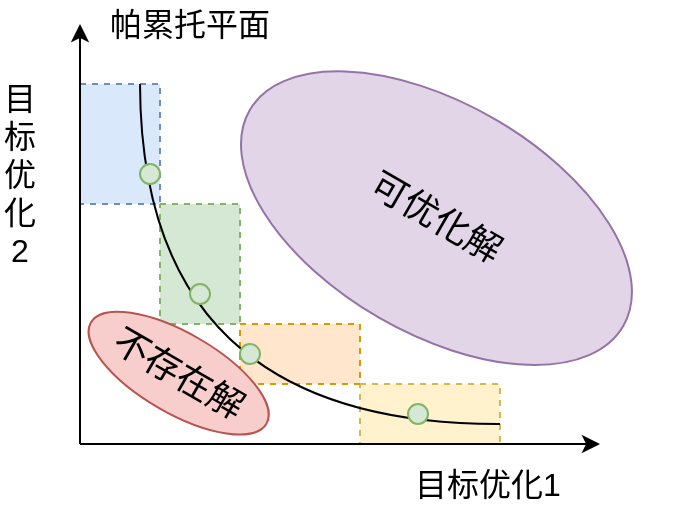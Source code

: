 <mxfile version="16.0.0" type="github">
  <diagram id="Hi89tg7gsNN0-JbyFkiW" name="第 1 页">
    <mxGraphModel dx="870" dy="538" grid="1" gridSize="10" guides="1" tooltips="1" connect="1" arrows="1" fold="1" page="1" pageScale="1" pageWidth="827" pageHeight="1169" math="0" shadow="0">
      <root>
        <mxCell id="0" />
        <mxCell id="1" parent="0" />
        <mxCell id="IyjVdfdIFQsCQNOVYeXI-3" value="" style="rounded=0;whiteSpace=wrap;html=1;dashed=1;fillColor=#fff2cc;strokeColor=#d6b656;" vertex="1" parent="1">
          <mxGeometry x="380" y="310" width="70" height="30" as="geometry" />
        </mxCell>
        <mxCell id="IyjVdfdIFQsCQNOVYeXI-4" value="" style="rounded=0;whiteSpace=wrap;html=1;dashed=1;fillColor=#ffe6cc;strokeColor=#d79b00;" vertex="1" parent="1">
          <mxGeometry x="320" y="280" width="60" height="30" as="geometry" />
        </mxCell>
        <mxCell id="IyjVdfdIFQsCQNOVYeXI-5" value="" style="rounded=0;whiteSpace=wrap;html=1;dashed=1;fillColor=#d5e8d4;strokeColor=#82b366;" vertex="1" parent="1">
          <mxGeometry x="280" y="220" width="40" height="60" as="geometry" />
        </mxCell>
        <mxCell id="IyjVdfdIFQsCQNOVYeXI-6" value="" style="rounded=0;whiteSpace=wrap;html=1;dashed=1;fillColor=#dae8fc;strokeColor=#6c8ebf;" vertex="1" parent="1">
          <mxGeometry x="240" y="160" width="40" height="60" as="geometry" />
        </mxCell>
        <mxCell id="IyjVdfdIFQsCQNOVYeXI-7" value="" style="endArrow=classic;html=1;" edge="1" parent="1">
          <mxGeometry width="50" height="50" relative="1" as="geometry">
            <mxPoint x="240" y="340" as="sourcePoint" />
            <mxPoint x="240" y="130" as="targetPoint" />
          </mxGeometry>
        </mxCell>
        <mxCell id="IyjVdfdIFQsCQNOVYeXI-8" value="" style="endArrow=classic;html=1;" edge="1" parent="1">
          <mxGeometry width="50" height="50" relative="1" as="geometry">
            <mxPoint x="240" y="340" as="sourcePoint" />
            <mxPoint x="500" y="340" as="targetPoint" />
          </mxGeometry>
        </mxCell>
        <mxCell id="IyjVdfdIFQsCQNOVYeXI-9" value="" style="endArrow=none;html=1;edgeStyle=orthogonalEdgeStyle;curved=1;endFill=0;" edge="1" parent="1">
          <mxGeometry width="50" height="50" relative="1" as="geometry">
            <mxPoint x="450" y="330" as="sourcePoint" />
            <mxPoint x="270" y="160" as="targetPoint" />
          </mxGeometry>
        </mxCell>
        <mxCell id="IyjVdfdIFQsCQNOVYeXI-10" value="" style="ellipse;whiteSpace=wrap;html=1;aspect=fixed;fillColor=#d5e8d4;strokeColor=#82b366;" vertex="1" parent="1">
          <mxGeometry x="404" y="320" width="10" height="10" as="geometry" />
        </mxCell>
        <mxCell id="IyjVdfdIFQsCQNOVYeXI-11" value="" style="ellipse;whiteSpace=wrap;html=1;aspect=fixed;fillColor=#d5e8d4;strokeColor=#82b366;" vertex="1" parent="1">
          <mxGeometry x="320" y="290" width="10" height="10" as="geometry" />
        </mxCell>
        <mxCell id="IyjVdfdIFQsCQNOVYeXI-12" value="" style="ellipse;whiteSpace=wrap;html=1;aspect=fixed;fillColor=#d5e8d4;strokeColor=#82b366;" vertex="1" parent="1">
          <mxGeometry x="295" y="260" width="10" height="10" as="geometry" />
        </mxCell>
        <mxCell id="IyjVdfdIFQsCQNOVYeXI-13" value="" style="ellipse;whiteSpace=wrap;html=1;aspect=fixed;fillColor=#d5e8d4;strokeColor=#82b366;" vertex="1" parent="1">
          <mxGeometry x="270" y="200" width="10" height="10" as="geometry" />
        </mxCell>
        <mxCell id="IyjVdfdIFQsCQNOVYeXI-14" value="目标优化1" style="text;html=1;strokeColor=none;fillColor=none;align=center;verticalAlign=middle;whiteSpace=wrap;rounded=0;dashed=1;fontSize=16;" vertex="1" parent="1">
          <mxGeometry x="404" y="350" width="80" height="20" as="geometry" />
        </mxCell>
        <mxCell id="IyjVdfdIFQsCQNOVYeXI-15" value="目标优化2" style="text;html=1;strokeColor=none;fillColor=none;align=center;verticalAlign=middle;whiteSpace=wrap;rounded=0;dashed=1;fontSize=16;" vertex="1" parent="1">
          <mxGeometry x="200" y="175" width="20" height="60" as="geometry" />
        </mxCell>
        <mxCell id="IyjVdfdIFQsCQNOVYeXI-16" value="&lt;span style=&quot;font-size: 12.0pt ; line-height: 150%&quot;&gt;帕累托平面&lt;/span&gt;" style="text;html=1;strokeColor=none;fillColor=none;align=center;verticalAlign=middle;whiteSpace=wrap;rounded=0;dashed=1;fontSize=16;" vertex="1" parent="1">
          <mxGeometry x="250" y="120" width="90" height="20" as="geometry" />
        </mxCell>
        <mxCell id="IyjVdfdIFQsCQNOVYeXI-23" value="可优化解" style="ellipse;whiteSpace=wrap;html=1;rotation=30;fontSize=18;fillColor=#e1d5e7;strokeColor=#9673a6;" vertex="1" parent="1">
          <mxGeometry x="310.38" y="169.57" width="215.71" height="115" as="geometry" />
        </mxCell>
        <mxCell id="IyjVdfdIFQsCQNOVYeXI-24" value="不存在解" style="ellipse;whiteSpace=wrap;html=1;fontSize=18;rotation=30;fillColor=#f8cecc;strokeColor=#b85450;" vertex="1" parent="1">
          <mxGeometry x="238.66" y="284.57" width="101.34" height="40" as="geometry" />
        </mxCell>
      </root>
    </mxGraphModel>
  </diagram>
</mxfile>
